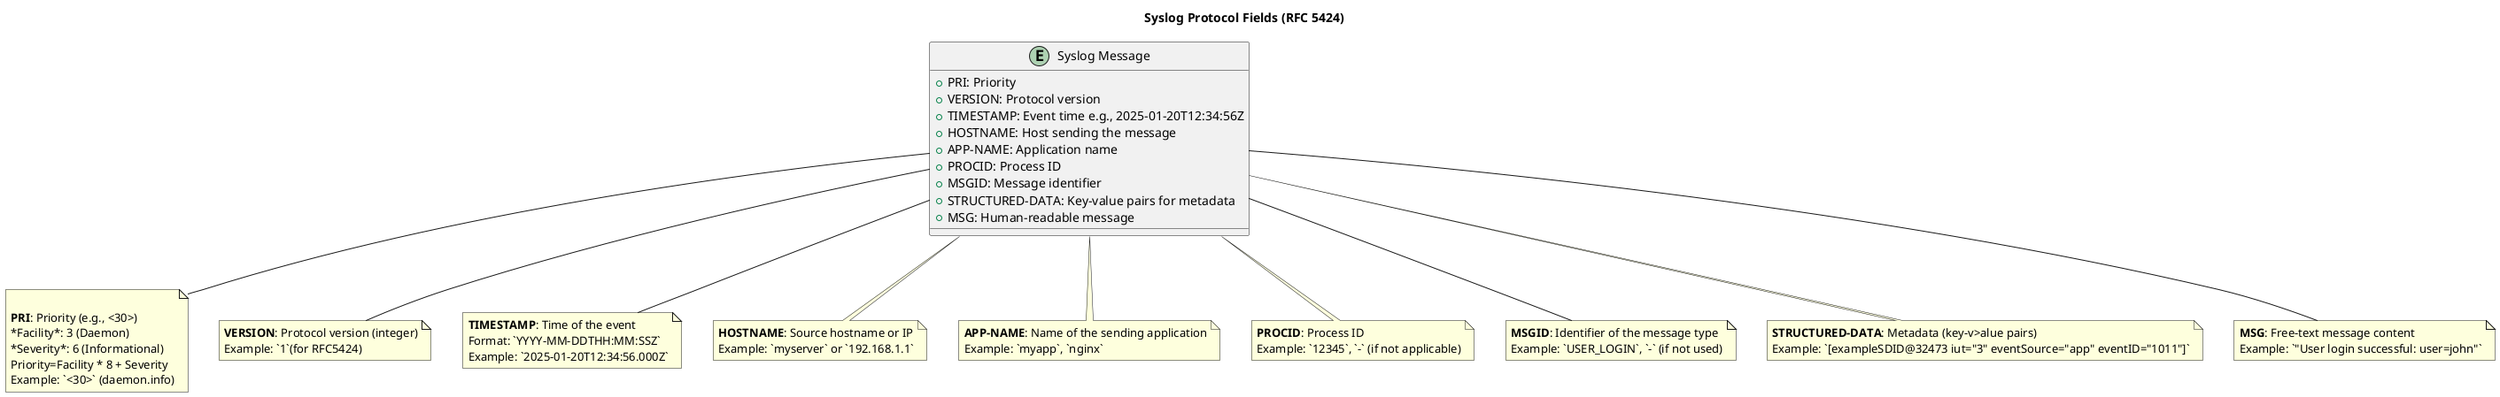 @startuml
title Syslog Protocol Fields (RFC 5424)

entity "Syslog Message" as Syslog {
    + PRI: Priority 
    + VERSION: Protocol version
    + TIMESTAMP: Event time e.g., 2025-01-20T12:34:56Z
    + HOSTNAME: Host sending the message
    + APP-NAME: Application name
    + PROCID: Process ID
    + MSGID: Message identifier
    + STRUCTURED-DATA: Key-value pairs for metadata
    + MSG: Human-readable message
}

note as NotePRI

**PRI**: Priority (e.g., <30>)  
*Facility*: 3 (Daemon)  
*Severity*: 6 (Informational)
Priority=Facility * 8 + Severity
Example: `<30>` (daemon.info)
end note

note as NoteVERSION
**VERSION**: Protocol version (integer)
Example: `1`(for RFC5424)
end note

note as NoteTIMESTAMP
**TIMESTAMP**: Time of the event
Format: `YYYY-MM-DDTHH:MM:SSZ`
Example: `2025-01-20T12:34:56.000Z`
end note

note as NoteHOSTNAME
**HOSTNAME**: Source hostname or IP
Example: `myserver` or `192.168.1.1`
end note

note as NoteAPPNAME
**APP-NAME**: Name of the sending application
Example: `myapp`, `nginx`
end note

note as NotePROCID
**PROCID**: Process ID
Example: `12345`, `-` (if not applicable)
end note

note as NoteMSGID
**MSGID**: Identifier of the message type
Example: `USER_LOGIN`, `-` (if not used)
end note

note as NoteSD
**STRUCTURED-DATA**: Metadata (key-v>alue pairs)
Example: `[exampleSDID@32473 iut="3" eventSource="app" eventID="1011"]`
end note

note as NoteMSG
**MSG**: Free-text message content
Example: `"User login successful: user=john"`
end note

Syslog --> NotePRI
Syslog --> NoteVERSION
Syslog --> NoteTIMESTAMP
Syslog --> NoteHOSTNAME
Syslog --> NoteAPPNAME
Syslog --> NotePROCID
Syslog --> NoteMSGID
Syslog --> NoteSD
Syslog --> NoteMSG

@enduml
